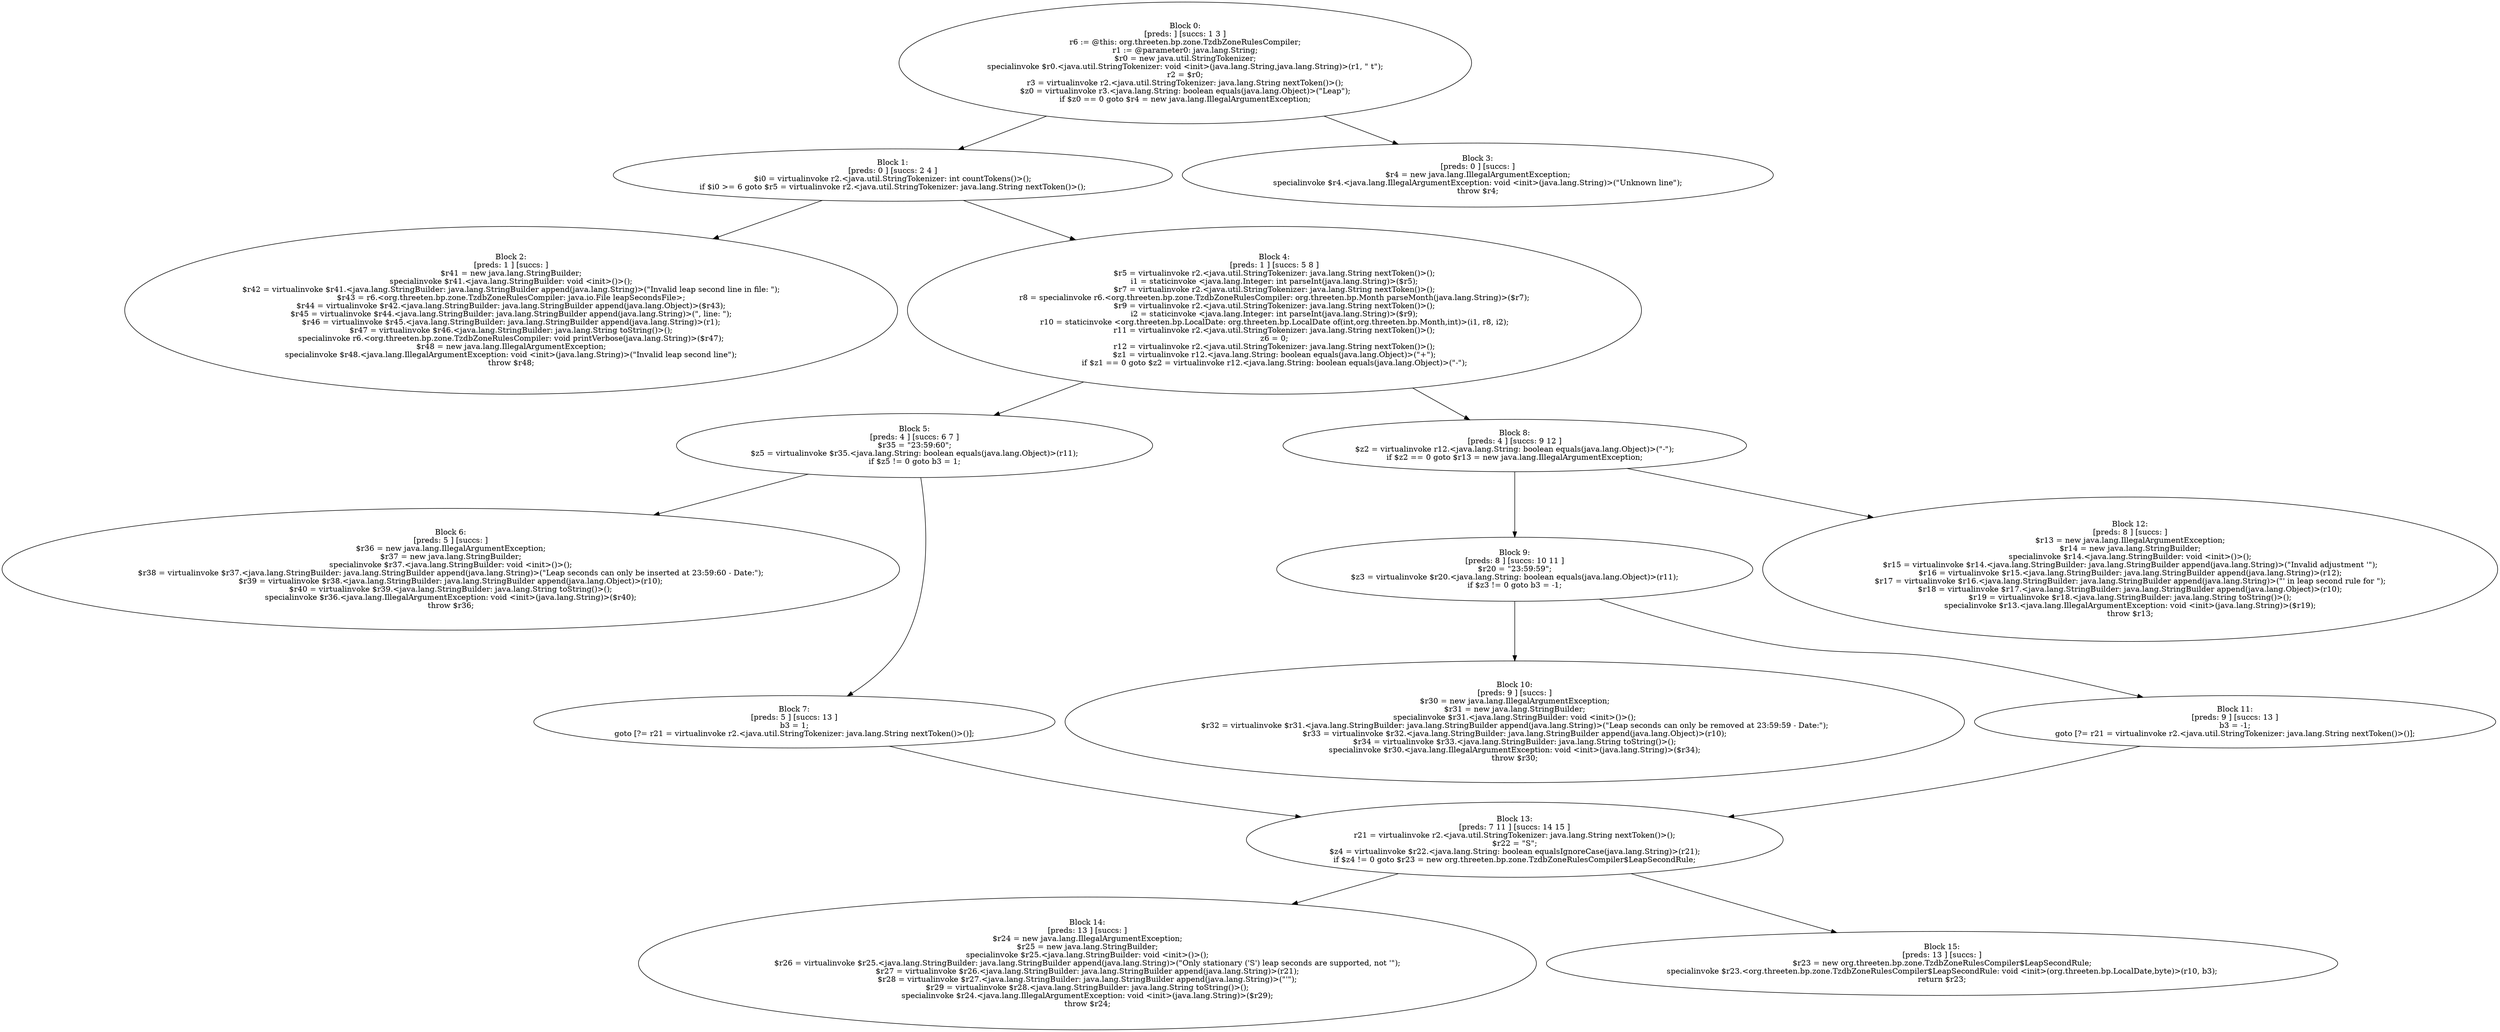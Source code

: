 digraph "unitGraph" {
    "Block 0:
[preds: ] [succs: 1 3 ]
r6 := @this: org.threeten.bp.zone.TzdbZoneRulesCompiler;
r1 := @parameter0: java.lang.String;
$r0 = new java.util.StringTokenizer;
specialinvoke $r0.<java.util.StringTokenizer: void <init>(java.lang.String,java.lang.String)>(r1, \" \t\");
r2 = $r0;
r3 = virtualinvoke r2.<java.util.StringTokenizer: java.lang.String nextToken()>();
$z0 = virtualinvoke r3.<java.lang.String: boolean equals(java.lang.Object)>(\"Leap\");
if $z0 == 0 goto $r4 = new java.lang.IllegalArgumentException;
"
    "Block 1:
[preds: 0 ] [succs: 2 4 ]
$i0 = virtualinvoke r2.<java.util.StringTokenizer: int countTokens()>();
if $i0 >= 6 goto $r5 = virtualinvoke r2.<java.util.StringTokenizer: java.lang.String nextToken()>();
"
    "Block 2:
[preds: 1 ] [succs: ]
$r41 = new java.lang.StringBuilder;
specialinvoke $r41.<java.lang.StringBuilder: void <init>()>();
$r42 = virtualinvoke $r41.<java.lang.StringBuilder: java.lang.StringBuilder append(java.lang.String)>(\"Invalid leap second line in file: \");
$r43 = r6.<org.threeten.bp.zone.TzdbZoneRulesCompiler: java.io.File leapSecondsFile>;
$r44 = virtualinvoke $r42.<java.lang.StringBuilder: java.lang.StringBuilder append(java.lang.Object)>($r43);
$r45 = virtualinvoke $r44.<java.lang.StringBuilder: java.lang.StringBuilder append(java.lang.String)>(\", line: \");
$r46 = virtualinvoke $r45.<java.lang.StringBuilder: java.lang.StringBuilder append(java.lang.String)>(r1);
$r47 = virtualinvoke $r46.<java.lang.StringBuilder: java.lang.String toString()>();
specialinvoke r6.<org.threeten.bp.zone.TzdbZoneRulesCompiler: void printVerbose(java.lang.String)>($r47);
$r48 = new java.lang.IllegalArgumentException;
specialinvoke $r48.<java.lang.IllegalArgumentException: void <init>(java.lang.String)>(\"Invalid leap second line\");
throw $r48;
"
    "Block 3:
[preds: 0 ] [succs: ]
$r4 = new java.lang.IllegalArgumentException;
specialinvoke $r4.<java.lang.IllegalArgumentException: void <init>(java.lang.String)>(\"Unknown line\");
throw $r4;
"
    "Block 4:
[preds: 1 ] [succs: 5 8 ]
$r5 = virtualinvoke r2.<java.util.StringTokenizer: java.lang.String nextToken()>();
i1 = staticinvoke <java.lang.Integer: int parseInt(java.lang.String)>($r5);
$r7 = virtualinvoke r2.<java.util.StringTokenizer: java.lang.String nextToken()>();
r8 = specialinvoke r6.<org.threeten.bp.zone.TzdbZoneRulesCompiler: org.threeten.bp.Month parseMonth(java.lang.String)>($r7);
$r9 = virtualinvoke r2.<java.util.StringTokenizer: java.lang.String nextToken()>();
i2 = staticinvoke <java.lang.Integer: int parseInt(java.lang.String)>($r9);
r10 = staticinvoke <org.threeten.bp.LocalDate: org.threeten.bp.LocalDate of(int,org.threeten.bp.Month,int)>(i1, r8, i2);
r11 = virtualinvoke r2.<java.util.StringTokenizer: java.lang.String nextToken()>();
z6 = 0;
r12 = virtualinvoke r2.<java.util.StringTokenizer: java.lang.String nextToken()>();
$z1 = virtualinvoke r12.<java.lang.String: boolean equals(java.lang.Object)>(\"+\");
if $z1 == 0 goto $z2 = virtualinvoke r12.<java.lang.String: boolean equals(java.lang.Object)>(\"-\");
"
    "Block 5:
[preds: 4 ] [succs: 6 7 ]
$r35 = \"23:59:60\";
$z5 = virtualinvoke $r35.<java.lang.String: boolean equals(java.lang.Object)>(r11);
if $z5 != 0 goto b3 = 1;
"
    "Block 6:
[preds: 5 ] [succs: ]
$r36 = new java.lang.IllegalArgumentException;
$r37 = new java.lang.StringBuilder;
specialinvoke $r37.<java.lang.StringBuilder: void <init>()>();
$r38 = virtualinvoke $r37.<java.lang.StringBuilder: java.lang.StringBuilder append(java.lang.String)>(\"Leap seconds can only be inserted at 23:59:60 - Date:\");
$r39 = virtualinvoke $r38.<java.lang.StringBuilder: java.lang.StringBuilder append(java.lang.Object)>(r10);
$r40 = virtualinvoke $r39.<java.lang.StringBuilder: java.lang.String toString()>();
specialinvoke $r36.<java.lang.IllegalArgumentException: void <init>(java.lang.String)>($r40);
throw $r36;
"
    "Block 7:
[preds: 5 ] [succs: 13 ]
b3 = 1;
goto [?= r21 = virtualinvoke r2.<java.util.StringTokenizer: java.lang.String nextToken()>()];
"
    "Block 8:
[preds: 4 ] [succs: 9 12 ]
$z2 = virtualinvoke r12.<java.lang.String: boolean equals(java.lang.Object)>(\"-\");
if $z2 == 0 goto $r13 = new java.lang.IllegalArgumentException;
"
    "Block 9:
[preds: 8 ] [succs: 10 11 ]
$r20 = \"23:59:59\";
$z3 = virtualinvoke $r20.<java.lang.String: boolean equals(java.lang.Object)>(r11);
if $z3 != 0 goto b3 = -1;
"
    "Block 10:
[preds: 9 ] [succs: ]
$r30 = new java.lang.IllegalArgumentException;
$r31 = new java.lang.StringBuilder;
specialinvoke $r31.<java.lang.StringBuilder: void <init>()>();
$r32 = virtualinvoke $r31.<java.lang.StringBuilder: java.lang.StringBuilder append(java.lang.String)>(\"Leap seconds can only be removed at 23:59:59 - Date:\");
$r33 = virtualinvoke $r32.<java.lang.StringBuilder: java.lang.StringBuilder append(java.lang.Object)>(r10);
$r34 = virtualinvoke $r33.<java.lang.StringBuilder: java.lang.String toString()>();
specialinvoke $r30.<java.lang.IllegalArgumentException: void <init>(java.lang.String)>($r34);
throw $r30;
"
    "Block 11:
[preds: 9 ] [succs: 13 ]
b3 = -1;
goto [?= r21 = virtualinvoke r2.<java.util.StringTokenizer: java.lang.String nextToken()>()];
"
    "Block 12:
[preds: 8 ] [succs: ]
$r13 = new java.lang.IllegalArgumentException;
$r14 = new java.lang.StringBuilder;
specialinvoke $r14.<java.lang.StringBuilder: void <init>()>();
$r15 = virtualinvoke $r14.<java.lang.StringBuilder: java.lang.StringBuilder append(java.lang.String)>(\"Invalid adjustment \'\");
$r16 = virtualinvoke $r15.<java.lang.StringBuilder: java.lang.StringBuilder append(java.lang.String)>(r12);
$r17 = virtualinvoke $r16.<java.lang.StringBuilder: java.lang.StringBuilder append(java.lang.String)>(\"\' in leap second rule for \");
$r18 = virtualinvoke $r17.<java.lang.StringBuilder: java.lang.StringBuilder append(java.lang.Object)>(r10);
$r19 = virtualinvoke $r18.<java.lang.StringBuilder: java.lang.String toString()>();
specialinvoke $r13.<java.lang.IllegalArgumentException: void <init>(java.lang.String)>($r19);
throw $r13;
"
    "Block 13:
[preds: 7 11 ] [succs: 14 15 ]
r21 = virtualinvoke r2.<java.util.StringTokenizer: java.lang.String nextToken()>();
$r22 = \"S\";
$z4 = virtualinvoke $r22.<java.lang.String: boolean equalsIgnoreCase(java.lang.String)>(r21);
if $z4 != 0 goto $r23 = new org.threeten.bp.zone.TzdbZoneRulesCompiler$LeapSecondRule;
"
    "Block 14:
[preds: 13 ] [succs: ]
$r24 = new java.lang.IllegalArgumentException;
$r25 = new java.lang.StringBuilder;
specialinvoke $r25.<java.lang.StringBuilder: void <init>()>();
$r26 = virtualinvoke $r25.<java.lang.StringBuilder: java.lang.StringBuilder append(java.lang.String)>(\"Only stationary (\'S\') leap seconds are supported, not \'\");
$r27 = virtualinvoke $r26.<java.lang.StringBuilder: java.lang.StringBuilder append(java.lang.String)>(r21);
$r28 = virtualinvoke $r27.<java.lang.StringBuilder: java.lang.StringBuilder append(java.lang.String)>(\"\'\");
$r29 = virtualinvoke $r28.<java.lang.StringBuilder: java.lang.String toString()>();
specialinvoke $r24.<java.lang.IllegalArgumentException: void <init>(java.lang.String)>($r29);
throw $r24;
"
    "Block 15:
[preds: 13 ] [succs: ]
$r23 = new org.threeten.bp.zone.TzdbZoneRulesCompiler$LeapSecondRule;
specialinvoke $r23.<org.threeten.bp.zone.TzdbZoneRulesCompiler$LeapSecondRule: void <init>(org.threeten.bp.LocalDate,byte)>(r10, b3);
return $r23;
"
    "Block 0:
[preds: ] [succs: 1 3 ]
r6 := @this: org.threeten.bp.zone.TzdbZoneRulesCompiler;
r1 := @parameter0: java.lang.String;
$r0 = new java.util.StringTokenizer;
specialinvoke $r0.<java.util.StringTokenizer: void <init>(java.lang.String,java.lang.String)>(r1, \" \t\");
r2 = $r0;
r3 = virtualinvoke r2.<java.util.StringTokenizer: java.lang.String nextToken()>();
$z0 = virtualinvoke r3.<java.lang.String: boolean equals(java.lang.Object)>(\"Leap\");
if $z0 == 0 goto $r4 = new java.lang.IllegalArgumentException;
"->"Block 1:
[preds: 0 ] [succs: 2 4 ]
$i0 = virtualinvoke r2.<java.util.StringTokenizer: int countTokens()>();
if $i0 >= 6 goto $r5 = virtualinvoke r2.<java.util.StringTokenizer: java.lang.String nextToken()>();
";
    "Block 0:
[preds: ] [succs: 1 3 ]
r6 := @this: org.threeten.bp.zone.TzdbZoneRulesCompiler;
r1 := @parameter0: java.lang.String;
$r0 = new java.util.StringTokenizer;
specialinvoke $r0.<java.util.StringTokenizer: void <init>(java.lang.String,java.lang.String)>(r1, \" \t\");
r2 = $r0;
r3 = virtualinvoke r2.<java.util.StringTokenizer: java.lang.String nextToken()>();
$z0 = virtualinvoke r3.<java.lang.String: boolean equals(java.lang.Object)>(\"Leap\");
if $z0 == 0 goto $r4 = new java.lang.IllegalArgumentException;
"->"Block 3:
[preds: 0 ] [succs: ]
$r4 = new java.lang.IllegalArgumentException;
specialinvoke $r4.<java.lang.IllegalArgumentException: void <init>(java.lang.String)>(\"Unknown line\");
throw $r4;
";
    "Block 1:
[preds: 0 ] [succs: 2 4 ]
$i0 = virtualinvoke r2.<java.util.StringTokenizer: int countTokens()>();
if $i0 >= 6 goto $r5 = virtualinvoke r2.<java.util.StringTokenizer: java.lang.String nextToken()>();
"->"Block 2:
[preds: 1 ] [succs: ]
$r41 = new java.lang.StringBuilder;
specialinvoke $r41.<java.lang.StringBuilder: void <init>()>();
$r42 = virtualinvoke $r41.<java.lang.StringBuilder: java.lang.StringBuilder append(java.lang.String)>(\"Invalid leap second line in file: \");
$r43 = r6.<org.threeten.bp.zone.TzdbZoneRulesCompiler: java.io.File leapSecondsFile>;
$r44 = virtualinvoke $r42.<java.lang.StringBuilder: java.lang.StringBuilder append(java.lang.Object)>($r43);
$r45 = virtualinvoke $r44.<java.lang.StringBuilder: java.lang.StringBuilder append(java.lang.String)>(\", line: \");
$r46 = virtualinvoke $r45.<java.lang.StringBuilder: java.lang.StringBuilder append(java.lang.String)>(r1);
$r47 = virtualinvoke $r46.<java.lang.StringBuilder: java.lang.String toString()>();
specialinvoke r6.<org.threeten.bp.zone.TzdbZoneRulesCompiler: void printVerbose(java.lang.String)>($r47);
$r48 = new java.lang.IllegalArgumentException;
specialinvoke $r48.<java.lang.IllegalArgumentException: void <init>(java.lang.String)>(\"Invalid leap second line\");
throw $r48;
";
    "Block 1:
[preds: 0 ] [succs: 2 4 ]
$i0 = virtualinvoke r2.<java.util.StringTokenizer: int countTokens()>();
if $i0 >= 6 goto $r5 = virtualinvoke r2.<java.util.StringTokenizer: java.lang.String nextToken()>();
"->"Block 4:
[preds: 1 ] [succs: 5 8 ]
$r5 = virtualinvoke r2.<java.util.StringTokenizer: java.lang.String nextToken()>();
i1 = staticinvoke <java.lang.Integer: int parseInt(java.lang.String)>($r5);
$r7 = virtualinvoke r2.<java.util.StringTokenizer: java.lang.String nextToken()>();
r8 = specialinvoke r6.<org.threeten.bp.zone.TzdbZoneRulesCompiler: org.threeten.bp.Month parseMonth(java.lang.String)>($r7);
$r9 = virtualinvoke r2.<java.util.StringTokenizer: java.lang.String nextToken()>();
i2 = staticinvoke <java.lang.Integer: int parseInt(java.lang.String)>($r9);
r10 = staticinvoke <org.threeten.bp.LocalDate: org.threeten.bp.LocalDate of(int,org.threeten.bp.Month,int)>(i1, r8, i2);
r11 = virtualinvoke r2.<java.util.StringTokenizer: java.lang.String nextToken()>();
z6 = 0;
r12 = virtualinvoke r2.<java.util.StringTokenizer: java.lang.String nextToken()>();
$z1 = virtualinvoke r12.<java.lang.String: boolean equals(java.lang.Object)>(\"+\");
if $z1 == 0 goto $z2 = virtualinvoke r12.<java.lang.String: boolean equals(java.lang.Object)>(\"-\");
";
    "Block 4:
[preds: 1 ] [succs: 5 8 ]
$r5 = virtualinvoke r2.<java.util.StringTokenizer: java.lang.String nextToken()>();
i1 = staticinvoke <java.lang.Integer: int parseInt(java.lang.String)>($r5);
$r7 = virtualinvoke r2.<java.util.StringTokenizer: java.lang.String nextToken()>();
r8 = specialinvoke r6.<org.threeten.bp.zone.TzdbZoneRulesCompiler: org.threeten.bp.Month parseMonth(java.lang.String)>($r7);
$r9 = virtualinvoke r2.<java.util.StringTokenizer: java.lang.String nextToken()>();
i2 = staticinvoke <java.lang.Integer: int parseInt(java.lang.String)>($r9);
r10 = staticinvoke <org.threeten.bp.LocalDate: org.threeten.bp.LocalDate of(int,org.threeten.bp.Month,int)>(i1, r8, i2);
r11 = virtualinvoke r2.<java.util.StringTokenizer: java.lang.String nextToken()>();
z6 = 0;
r12 = virtualinvoke r2.<java.util.StringTokenizer: java.lang.String nextToken()>();
$z1 = virtualinvoke r12.<java.lang.String: boolean equals(java.lang.Object)>(\"+\");
if $z1 == 0 goto $z2 = virtualinvoke r12.<java.lang.String: boolean equals(java.lang.Object)>(\"-\");
"->"Block 5:
[preds: 4 ] [succs: 6 7 ]
$r35 = \"23:59:60\";
$z5 = virtualinvoke $r35.<java.lang.String: boolean equals(java.lang.Object)>(r11);
if $z5 != 0 goto b3 = 1;
";
    "Block 4:
[preds: 1 ] [succs: 5 8 ]
$r5 = virtualinvoke r2.<java.util.StringTokenizer: java.lang.String nextToken()>();
i1 = staticinvoke <java.lang.Integer: int parseInt(java.lang.String)>($r5);
$r7 = virtualinvoke r2.<java.util.StringTokenizer: java.lang.String nextToken()>();
r8 = specialinvoke r6.<org.threeten.bp.zone.TzdbZoneRulesCompiler: org.threeten.bp.Month parseMonth(java.lang.String)>($r7);
$r9 = virtualinvoke r2.<java.util.StringTokenizer: java.lang.String nextToken()>();
i2 = staticinvoke <java.lang.Integer: int parseInt(java.lang.String)>($r9);
r10 = staticinvoke <org.threeten.bp.LocalDate: org.threeten.bp.LocalDate of(int,org.threeten.bp.Month,int)>(i1, r8, i2);
r11 = virtualinvoke r2.<java.util.StringTokenizer: java.lang.String nextToken()>();
z6 = 0;
r12 = virtualinvoke r2.<java.util.StringTokenizer: java.lang.String nextToken()>();
$z1 = virtualinvoke r12.<java.lang.String: boolean equals(java.lang.Object)>(\"+\");
if $z1 == 0 goto $z2 = virtualinvoke r12.<java.lang.String: boolean equals(java.lang.Object)>(\"-\");
"->"Block 8:
[preds: 4 ] [succs: 9 12 ]
$z2 = virtualinvoke r12.<java.lang.String: boolean equals(java.lang.Object)>(\"-\");
if $z2 == 0 goto $r13 = new java.lang.IllegalArgumentException;
";
    "Block 5:
[preds: 4 ] [succs: 6 7 ]
$r35 = \"23:59:60\";
$z5 = virtualinvoke $r35.<java.lang.String: boolean equals(java.lang.Object)>(r11);
if $z5 != 0 goto b3 = 1;
"->"Block 6:
[preds: 5 ] [succs: ]
$r36 = new java.lang.IllegalArgumentException;
$r37 = new java.lang.StringBuilder;
specialinvoke $r37.<java.lang.StringBuilder: void <init>()>();
$r38 = virtualinvoke $r37.<java.lang.StringBuilder: java.lang.StringBuilder append(java.lang.String)>(\"Leap seconds can only be inserted at 23:59:60 - Date:\");
$r39 = virtualinvoke $r38.<java.lang.StringBuilder: java.lang.StringBuilder append(java.lang.Object)>(r10);
$r40 = virtualinvoke $r39.<java.lang.StringBuilder: java.lang.String toString()>();
specialinvoke $r36.<java.lang.IllegalArgumentException: void <init>(java.lang.String)>($r40);
throw $r36;
";
    "Block 5:
[preds: 4 ] [succs: 6 7 ]
$r35 = \"23:59:60\";
$z5 = virtualinvoke $r35.<java.lang.String: boolean equals(java.lang.Object)>(r11);
if $z5 != 0 goto b3 = 1;
"->"Block 7:
[preds: 5 ] [succs: 13 ]
b3 = 1;
goto [?= r21 = virtualinvoke r2.<java.util.StringTokenizer: java.lang.String nextToken()>()];
";
    "Block 7:
[preds: 5 ] [succs: 13 ]
b3 = 1;
goto [?= r21 = virtualinvoke r2.<java.util.StringTokenizer: java.lang.String nextToken()>()];
"->"Block 13:
[preds: 7 11 ] [succs: 14 15 ]
r21 = virtualinvoke r2.<java.util.StringTokenizer: java.lang.String nextToken()>();
$r22 = \"S\";
$z4 = virtualinvoke $r22.<java.lang.String: boolean equalsIgnoreCase(java.lang.String)>(r21);
if $z4 != 0 goto $r23 = new org.threeten.bp.zone.TzdbZoneRulesCompiler$LeapSecondRule;
";
    "Block 8:
[preds: 4 ] [succs: 9 12 ]
$z2 = virtualinvoke r12.<java.lang.String: boolean equals(java.lang.Object)>(\"-\");
if $z2 == 0 goto $r13 = new java.lang.IllegalArgumentException;
"->"Block 9:
[preds: 8 ] [succs: 10 11 ]
$r20 = \"23:59:59\";
$z3 = virtualinvoke $r20.<java.lang.String: boolean equals(java.lang.Object)>(r11);
if $z3 != 0 goto b3 = -1;
";
    "Block 8:
[preds: 4 ] [succs: 9 12 ]
$z2 = virtualinvoke r12.<java.lang.String: boolean equals(java.lang.Object)>(\"-\");
if $z2 == 0 goto $r13 = new java.lang.IllegalArgumentException;
"->"Block 12:
[preds: 8 ] [succs: ]
$r13 = new java.lang.IllegalArgumentException;
$r14 = new java.lang.StringBuilder;
specialinvoke $r14.<java.lang.StringBuilder: void <init>()>();
$r15 = virtualinvoke $r14.<java.lang.StringBuilder: java.lang.StringBuilder append(java.lang.String)>(\"Invalid adjustment \'\");
$r16 = virtualinvoke $r15.<java.lang.StringBuilder: java.lang.StringBuilder append(java.lang.String)>(r12);
$r17 = virtualinvoke $r16.<java.lang.StringBuilder: java.lang.StringBuilder append(java.lang.String)>(\"\' in leap second rule for \");
$r18 = virtualinvoke $r17.<java.lang.StringBuilder: java.lang.StringBuilder append(java.lang.Object)>(r10);
$r19 = virtualinvoke $r18.<java.lang.StringBuilder: java.lang.String toString()>();
specialinvoke $r13.<java.lang.IllegalArgumentException: void <init>(java.lang.String)>($r19);
throw $r13;
";
    "Block 9:
[preds: 8 ] [succs: 10 11 ]
$r20 = \"23:59:59\";
$z3 = virtualinvoke $r20.<java.lang.String: boolean equals(java.lang.Object)>(r11);
if $z3 != 0 goto b3 = -1;
"->"Block 10:
[preds: 9 ] [succs: ]
$r30 = new java.lang.IllegalArgumentException;
$r31 = new java.lang.StringBuilder;
specialinvoke $r31.<java.lang.StringBuilder: void <init>()>();
$r32 = virtualinvoke $r31.<java.lang.StringBuilder: java.lang.StringBuilder append(java.lang.String)>(\"Leap seconds can only be removed at 23:59:59 - Date:\");
$r33 = virtualinvoke $r32.<java.lang.StringBuilder: java.lang.StringBuilder append(java.lang.Object)>(r10);
$r34 = virtualinvoke $r33.<java.lang.StringBuilder: java.lang.String toString()>();
specialinvoke $r30.<java.lang.IllegalArgumentException: void <init>(java.lang.String)>($r34);
throw $r30;
";
    "Block 9:
[preds: 8 ] [succs: 10 11 ]
$r20 = \"23:59:59\";
$z3 = virtualinvoke $r20.<java.lang.String: boolean equals(java.lang.Object)>(r11);
if $z3 != 0 goto b3 = -1;
"->"Block 11:
[preds: 9 ] [succs: 13 ]
b3 = -1;
goto [?= r21 = virtualinvoke r2.<java.util.StringTokenizer: java.lang.String nextToken()>()];
";
    "Block 11:
[preds: 9 ] [succs: 13 ]
b3 = -1;
goto [?= r21 = virtualinvoke r2.<java.util.StringTokenizer: java.lang.String nextToken()>()];
"->"Block 13:
[preds: 7 11 ] [succs: 14 15 ]
r21 = virtualinvoke r2.<java.util.StringTokenizer: java.lang.String nextToken()>();
$r22 = \"S\";
$z4 = virtualinvoke $r22.<java.lang.String: boolean equalsIgnoreCase(java.lang.String)>(r21);
if $z4 != 0 goto $r23 = new org.threeten.bp.zone.TzdbZoneRulesCompiler$LeapSecondRule;
";
    "Block 13:
[preds: 7 11 ] [succs: 14 15 ]
r21 = virtualinvoke r2.<java.util.StringTokenizer: java.lang.String nextToken()>();
$r22 = \"S\";
$z4 = virtualinvoke $r22.<java.lang.String: boolean equalsIgnoreCase(java.lang.String)>(r21);
if $z4 != 0 goto $r23 = new org.threeten.bp.zone.TzdbZoneRulesCompiler$LeapSecondRule;
"->"Block 14:
[preds: 13 ] [succs: ]
$r24 = new java.lang.IllegalArgumentException;
$r25 = new java.lang.StringBuilder;
specialinvoke $r25.<java.lang.StringBuilder: void <init>()>();
$r26 = virtualinvoke $r25.<java.lang.StringBuilder: java.lang.StringBuilder append(java.lang.String)>(\"Only stationary (\'S\') leap seconds are supported, not \'\");
$r27 = virtualinvoke $r26.<java.lang.StringBuilder: java.lang.StringBuilder append(java.lang.String)>(r21);
$r28 = virtualinvoke $r27.<java.lang.StringBuilder: java.lang.StringBuilder append(java.lang.String)>(\"\'\");
$r29 = virtualinvoke $r28.<java.lang.StringBuilder: java.lang.String toString()>();
specialinvoke $r24.<java.lang.IllegalArgumentException: void <init>(java.lang.String)>($r29);
throw $r24;
";
    "Block 13:
[preds: 7 11 ] [succs: 14 15 ]
r21 = virtualinvoke r2.<java.util.StringTokenizer: java.lang.String nextToken()>();
$r22 = \"S\";
$z4 = virtualinvoke $r22.<java.lang.String: boolean equalsIgnoreCase(java.lang.String)>(r21);
if $z4 != 0 goto $r23 = new org.threeten.bp.zone.TzdbZoneRulesCompiler$LeapSecondRule;
"->"Block 15:
[preds: 13 ] [succs: ]
$r23 = new org.threeten.bp.zone.TzdbZoneRulesCompiler$LeapSecondRule;
specialinvoke $r23.<org.threeten.bp.zone.TzdbZoneRulesCompiler$LeapSecondRule: void <init>(org.threeten.bp.LocalDate,byte)>(r10, b3);
return $r23;
";
}
